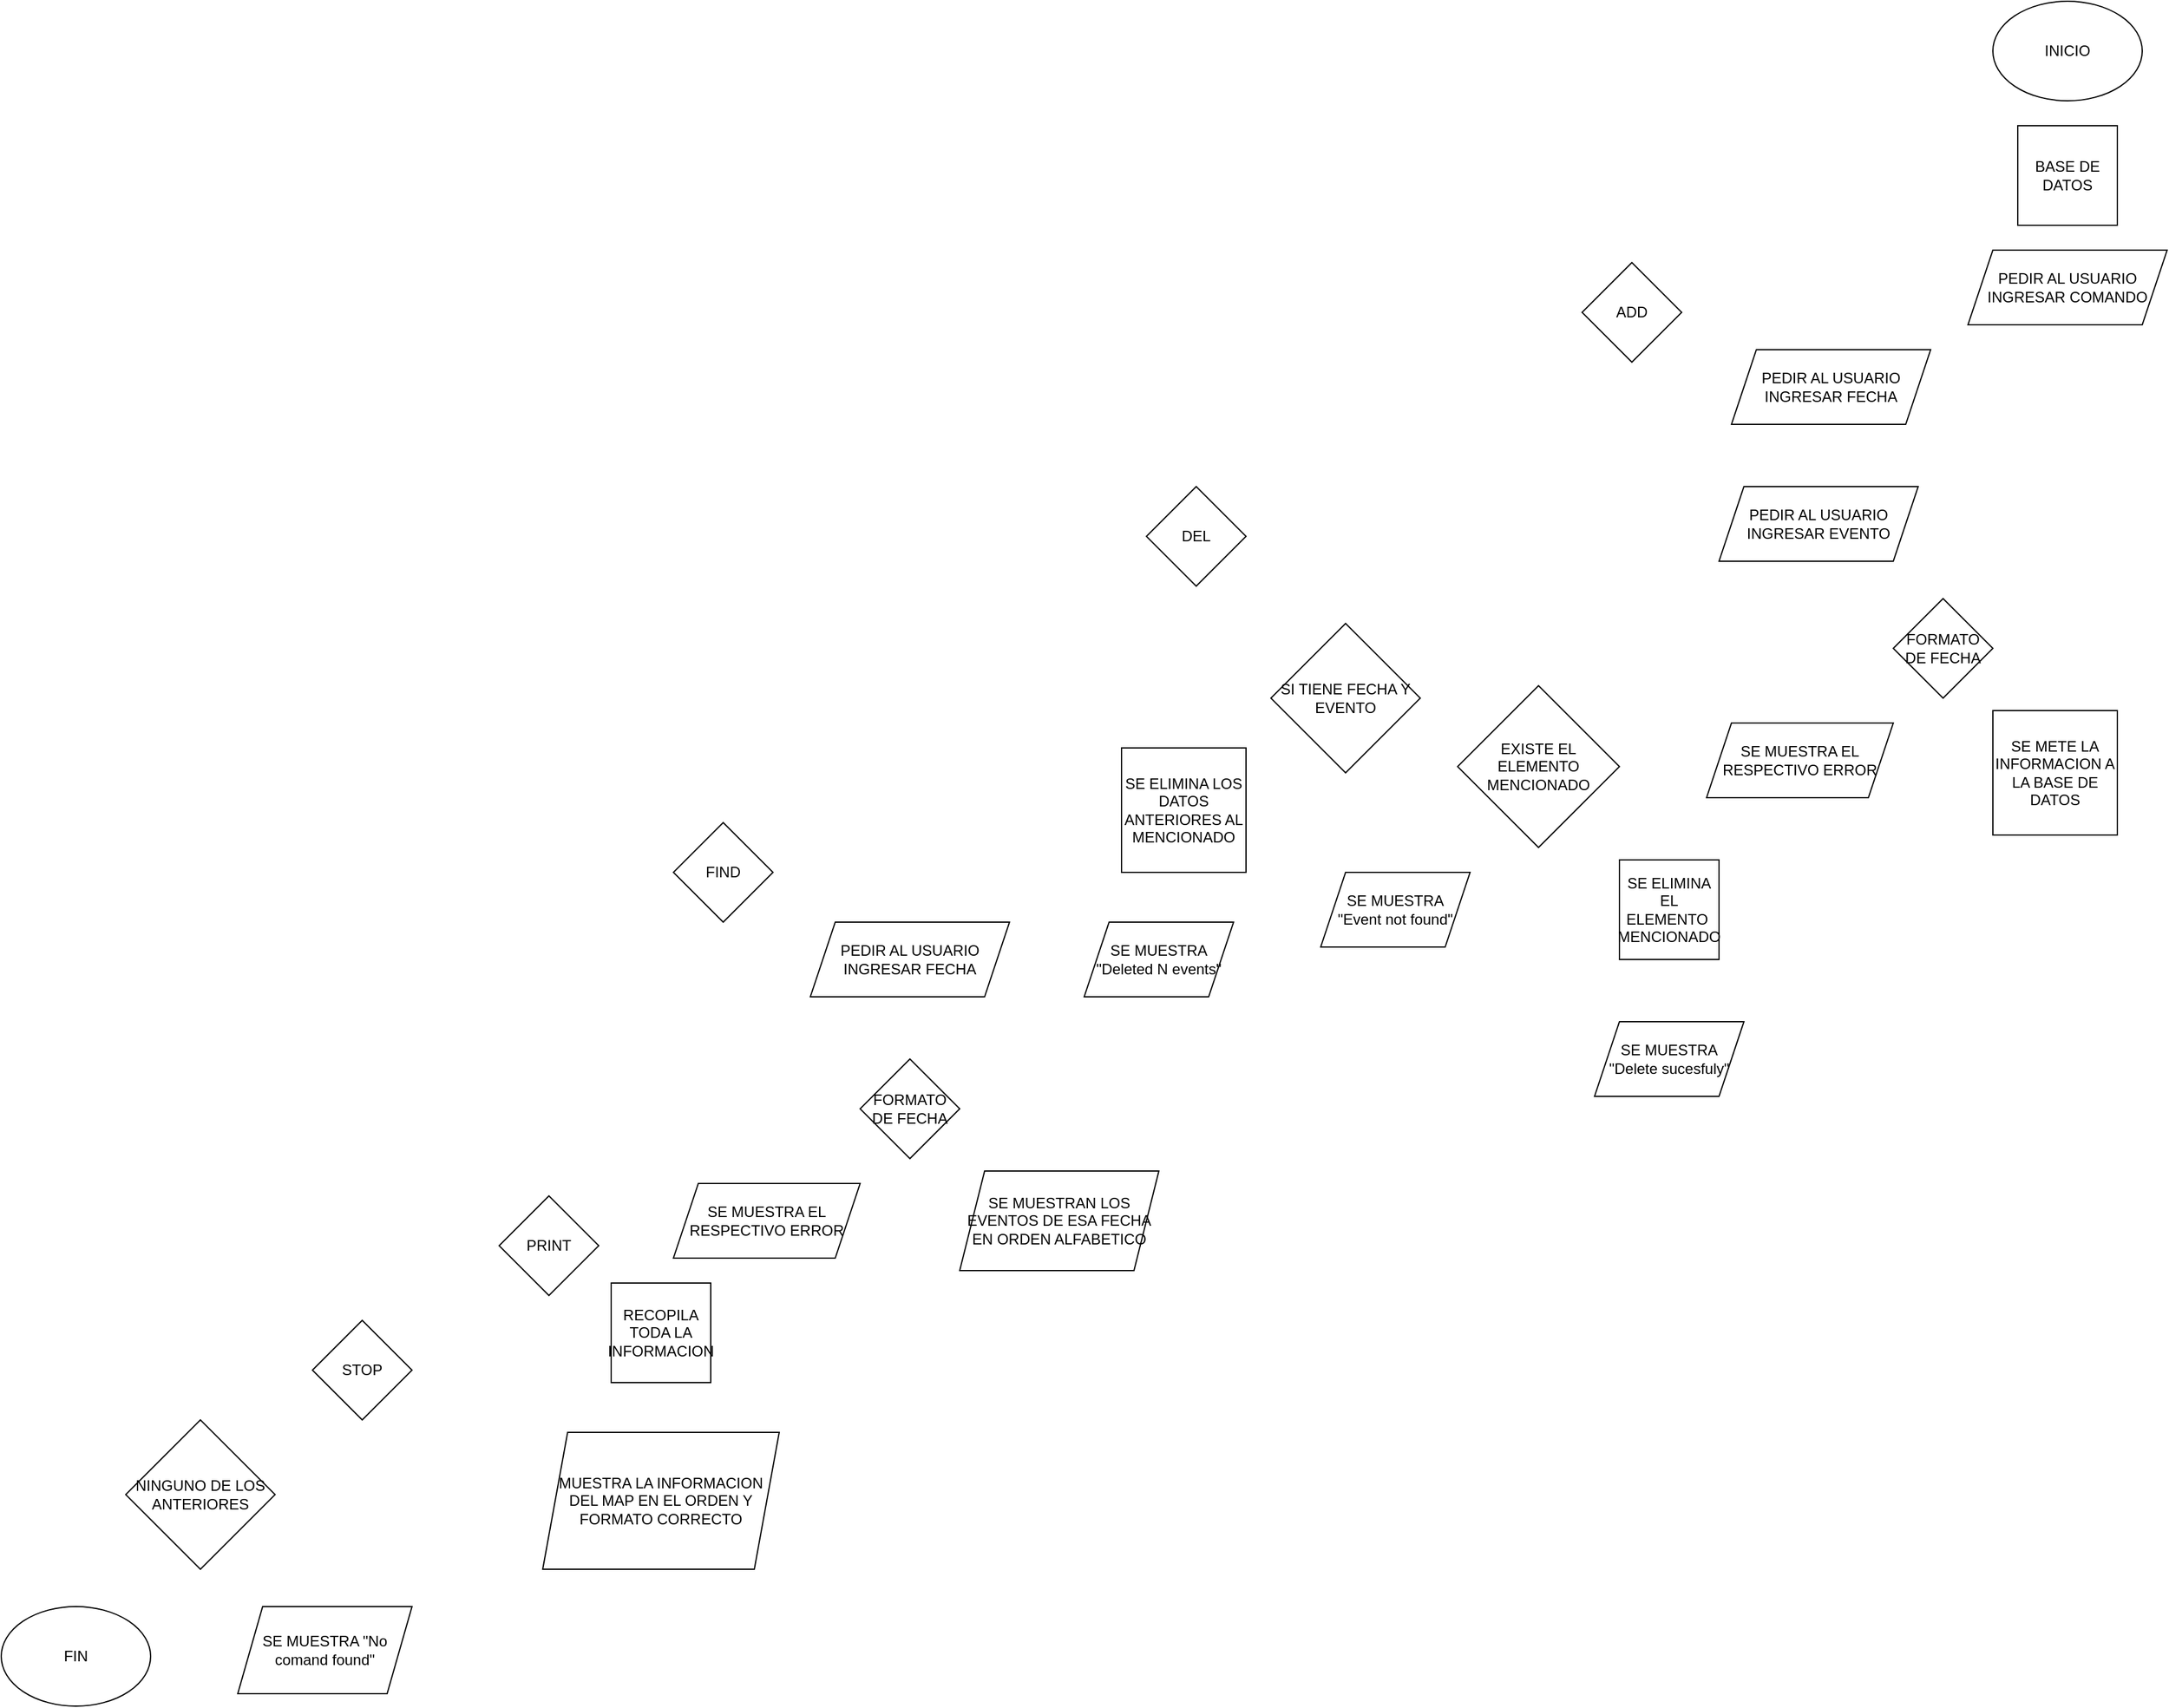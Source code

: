 <mxfile version="24.3.1" type="github">
  <diagram name="Página-1" id="SigWqFesYOogLed_nVeq">
    <mxGraphModel dx="5050" dy="2088" grid="1" gridSize="10" guides="1" tooltips="1" connect="1" arrows="1" fold="1" page="1" pageScale="1" pageWidth="850" pageHeight="1100" math="0" shadow="0">
      <root>
        <mxCell id="0" />
        <mxCell id="1" parent="0" />
        <mxCell id="GEvEYw_Pzs-cB-Wqgyhl-1" value="INICIO" style="ellipse;whiteSpace=wrap;html=1;" vertex="1" parent="1">
          <mxGeometry x="750" y="10" width="120" height="80" as="geometry" />
        </mxCell>
        <mxCell id="GEvEYw_Pzs-cB-Wqgyhl-2" value="FIN" style="ellipse;whiteSpace=wrap;html=1;" vertex="1" parent="1">
          <mxGeometry x="-850" y="1300" width="120" height="80" as="geometry" />
        </mxCell>
        <mxCell id="GEvEYw_Pzs-cB-Wqgyhl-4" value="PEDIR AL USUARIO INGRESAR COMANDO" style="shape=parallelogram;perimeter=parallelogramPerimeter;whiteSpace=wrap;html=1;fixedSize=1;" vertex="1" parent="1">
          <mxGeometry x="730" y="210" width="160" height="60" as="geometry" />
        </mxCell>
        <mxCell id="GEvEYw_Pzs-cB-Wqgyhl-5" value="ADD" style="rhombus;whiteSpace=wrap;html=1;" vertex="1" parent="1">
          <mxGeometry x="420" y="220" width="80" height="80" as="geometry" />
        </mxCell>
        <mxCell id="GEvEYw_Pzs-cB-Wqgyhl-6" value="DEL" style="rhombus;whiteSpace=wrap;html=1;" vertex="1" parent="1">
          <mxGeometry x="70" y="400" width="80" height="80" as="geometry" />
        </mxCell>
        <mxCell id="GEvEYw_Pzs-cB-Wqgyhl-7" value="FIND" style="rhombus;whiteSpace=wrap;html=1;" vertex="1" parent="1">
          <mxGeometry x="-310" y="670" width="80" height="80" as="geometry" />
        </mxCell>
        <mxCell id="GEvEYw_Pzs-cB-Wqgyhl-8" value="PRINT" style="rhombus;whiteSpace=wrap;html=1;" vertex="1" parent="1">
          <mxGeometry x="-450" y="970" width="80" height="80" as="geometry" />
        </mxCell>
        <mxCell id="GEvEYw_Pzs-cB-Wqgyhl-9" value="STOP" style="rhombus;whiteSpace=wrap;html=1;" vertex="1" parent="1">
          <mxGeometry x="-600" y="1070" width="80" height="80" as="geometry" />
        </mxCell>
        <mxCell id="GEvEYw_Pzs-cB-Wqgyhl-13" value="NINGUNO DE LOS ANTERIORES" style="rhombus;whiteSpace=wrap;html=1;" vertex="1" parent="1">
          <mxGeometry x="-750" y="1150" width="120" height="120" as="geometry" />
        </mxCell>
        <mxCell id="GEvEYw_Pzs-cB-Wqgyhl-17" value="FORMATO DE FECHA" style="rhombus;whiteSpace=wrap;html=1;" vertex="1" parent="1">
          <mxGeometry x="670" y="490" width="80" height="80" as="geometry" />
        </mxCell>
        <mxCell id="GEvEYw_Pzs-cB-Wqgyhl-23" value="PEDIR AL USUARIO INGRESAR FECHA" style="shape=parallelogram;perimeter=parallelogramPerimeter;whiteSpace=wrap;html=1;fixedSize=1;" vertex="1" parent="1">
          <mxGeometry x="540" y="290" width="160" height="60" as="geometry" />
        </mxCell>
        <mxCell id="GEvEYw_Pzs-cB-Wqgyhl-25" value="PEDIR AL USUARIO INGRESAR EVENTO" style="shape=parallelogram;perimeter=parallelogramPerimeter;whiteSpace=wrap;html=1;fixedSize=1;" vertex="1" parent="1">
          <mxGeometry x="530" y="400" width="160" height="60" as="geometry" />
        </mxCell>
        <mxCell id="GEvEYw_Pzs-cB-Wqgyhl-28" value="SE METE LA INFORMACION A LA BASE DE DATOS" style="whiteSpace=wrap;html=1;aspect=fixed;" vertex="1" parent="1">
          <mxGeometry x="750" y="580" width="100" height="100" as="geometry" />
        </mxCell>
        <mxCell id="GEvEYw_Pzs-cB-Wqgyhl-29" value="SE MUESTRA EL RESPECTIVO ERROR" style="shape=parallelogram;perimeter=parallelogramPerimeter;whiteSpace=wrap;html=1;fixedSize=1;" vertex="1" parent="1">
          <mxGeometry x="520" y="590" width="150" height="60" as="geometry" />
        </mxCell>
        <mxCell id="GEvEYw_Pzs-cB-Wqgyhl-30" value="SI TIENE FECHA Y EVENTO" style="rhombus;whiteSpace=wrap;html=1;" vertex="1" parent="1">
          <mxGeometry x="170" y="510" width="120" height="120" as="geometry" />
        </mxCell>
        <mxCell id="GEvEYw_Pzs-cB-Wqgyhl-32" value="SE ELIMINA EL ELEMENTO&amp;nbsp; MENCIONADO" style="whiteSpace=wrap;html=1;aspect=fixed;" vertex="1" parent="1">
          <mxGeometry x="450" y="700" width="80" height="80" as="geometry" />
        </mxCell>
        <mxCell id="GEvEYw_Pzs-cB-Wqgyhl-33" value="SE ELIMINA LOS DATOS ANTERIORES AL MENCIONADO" style="whiteSpace=wrap;html=1;aspect=fixed;" vertex="1" parent="1">
          <mxGeometry x="50" y="610" width="100" height="100" as="geometry" />
        </mxCell>
        <mxCell id="GEvEYw_Pzs-cB-Wqgyhl-34" value="SE MUESTRA &quot;Deleted N events&quot;" style="shape=parallelogram;perimeter=parallelogramPerimeter;whiteSpace=wrap;html=1;fixedSize=1;" vertex="1" parent="1">
          <mxGeometry x="20" y="750" width="120" height="60" as="geometry" />
        </mxCell>
        <mxCell id="GEvEYw_Pzs-cB-Wqgyhl-35" value="SE MUESTRA&lt;br&gt;&quot;Delete sucesfuly&quot;" style="shape=parallelogram;perimeter=parallelogramPerimeter;whiteSpace=wrap;html=1;fixedSize=1;" vertex="1" parent="1">
          <mxGeometry x="430" y="830" width="120" height="60" as="geometry" />
        </mxCell>
        <mxCell id="GEvEYw_Pzs-cB-Wqgyhl-36" value="EXISTE EL ELEMENTO MENCIONADO" style="rhombus;whiteSpace=wrap;html=1;" vertex="1" parent="1">
          <mxGeometry x="320" y="560" width="130" height="130" as="geometry" />
        </mxCell>
        <mxCell id="GEvEYw_Pzs-cB-Wqgyhl-37" value="SE MUESTRA&lt;br&gt;&quot;Event not found&quot;" style="shape=parallelogram;perimeter=parallelogramPerimeter;whiteSpace=wrap;html=1;fixedSize=1;" vertex="1" parent="1">
          <mxGeometry x="210" y="710" width="120" height="60" as="geometry" />
        </mxCell>
        <mxCell id="GEvEYw_Pzs-cB-Wqgyhl-39" value="PEDIR AL USUARIO INGRESAR FECHA" style="shape=parallelogram;perimeter=parallelogramPerimeter;whiteSpace=wrap;html=1;fixedSize=1;" vertex="1" parent="1">
          <mxGeometry x="-200" y="750" width="160" height="60" as="geometry" />
        </mxCell>
        <mxCell id="GEvEYw_Pzs-cB-Wqgyhl-41" value="FORMATO DE FECHA" style="rhombus;whiteSpace=wrap;html=1;" vertex="1" parent="1">
          <mxGeometry x="-160" y="860" width="80" height="80" as="geometry" />
        </mxCell>
        <mxCell id="GEvEYw_Pzs-cB-Wqgyhl-42" value="SE MUESTRA EL RESPECTIVO ERROR" style="shape=parallelogram;perimeter=parallelogramPerimeter;whiteSpace=wrap;html=1;fixedSize=1;" vertex="1" parent="1">
          <mxGeometry x="-310" y="960" width="150" height="60" as="geometry" />
        </mxCell>
        <mxCell id="GEvEYw_Pzs-cB-Wqgyhl-43" value="SE MUESTRAN LOS EVENTOS DE ESA FECHA EN ORDEN ALFABETICO" style="shape=parallelogram;perimeter=parallelogramPerimeter;whiteSpace=wrap;html=1;fixedSize=1;" vertex="1" parent="1">
          <mxGeometry x="-80" y="950" width="160" height="80" as="geometry" />
        </mxCell>
        <mxCell id="GEvEYw_Pzs-cB-Wqgyhl-44" value="RECOPILA TODA LA INFORMACION" style="whiteSpace=wrap;html=1;aspect=fixed;" vertex="1" parent="1">
          <mxGeometry x="-360" y="1040" width="80" height="80" as="geometry" />
        </mxCell>
        <mxCell id="GEvEYw_Pzs-cB-Wqgyhl-45" value="MUESTRA LA INFORMACION DEL MAP EN EL ORDEN Y FORMATO CORRECTO" style="shape=parallelogram;perimeter=parallelogramPerimeter;whiteSpace=wrap;html=1;fixedSize=1;" vertex="1" parent="1">
          <mxGeometry x="-415" y="1160" width="190" height="110" as="geometry" />
        </mxCell>
        <mxCell id="GEvEYw_Pzs-cB-Wqgyhl-46" value="SE MUESTRA &quot;No comand found&quot;" style="shape=parallelogram;perimeter=parallelogramPerimeter;whiteSpace=wrap;html=1;fixedSize=1;" vertex="1" parent="1">
          <mxGeometry x="-660" y="1300" width="140" height="70" as="geometry" />
        </mxCell>
        <mxCell id="GEvEYw_Pzs-cB-Wqgyhl-49" value="BASE DE DATOS" style="whiteSpace=wrap;html=1;aspect=fixed;" vertex="1" parent="1">
          <mxGeometry x="770" y="110" width="80" height="80" as="geometry" />
        </mxCell>
      </root>
    </mxGraphModel>
  </diagram>
</mxfile>
